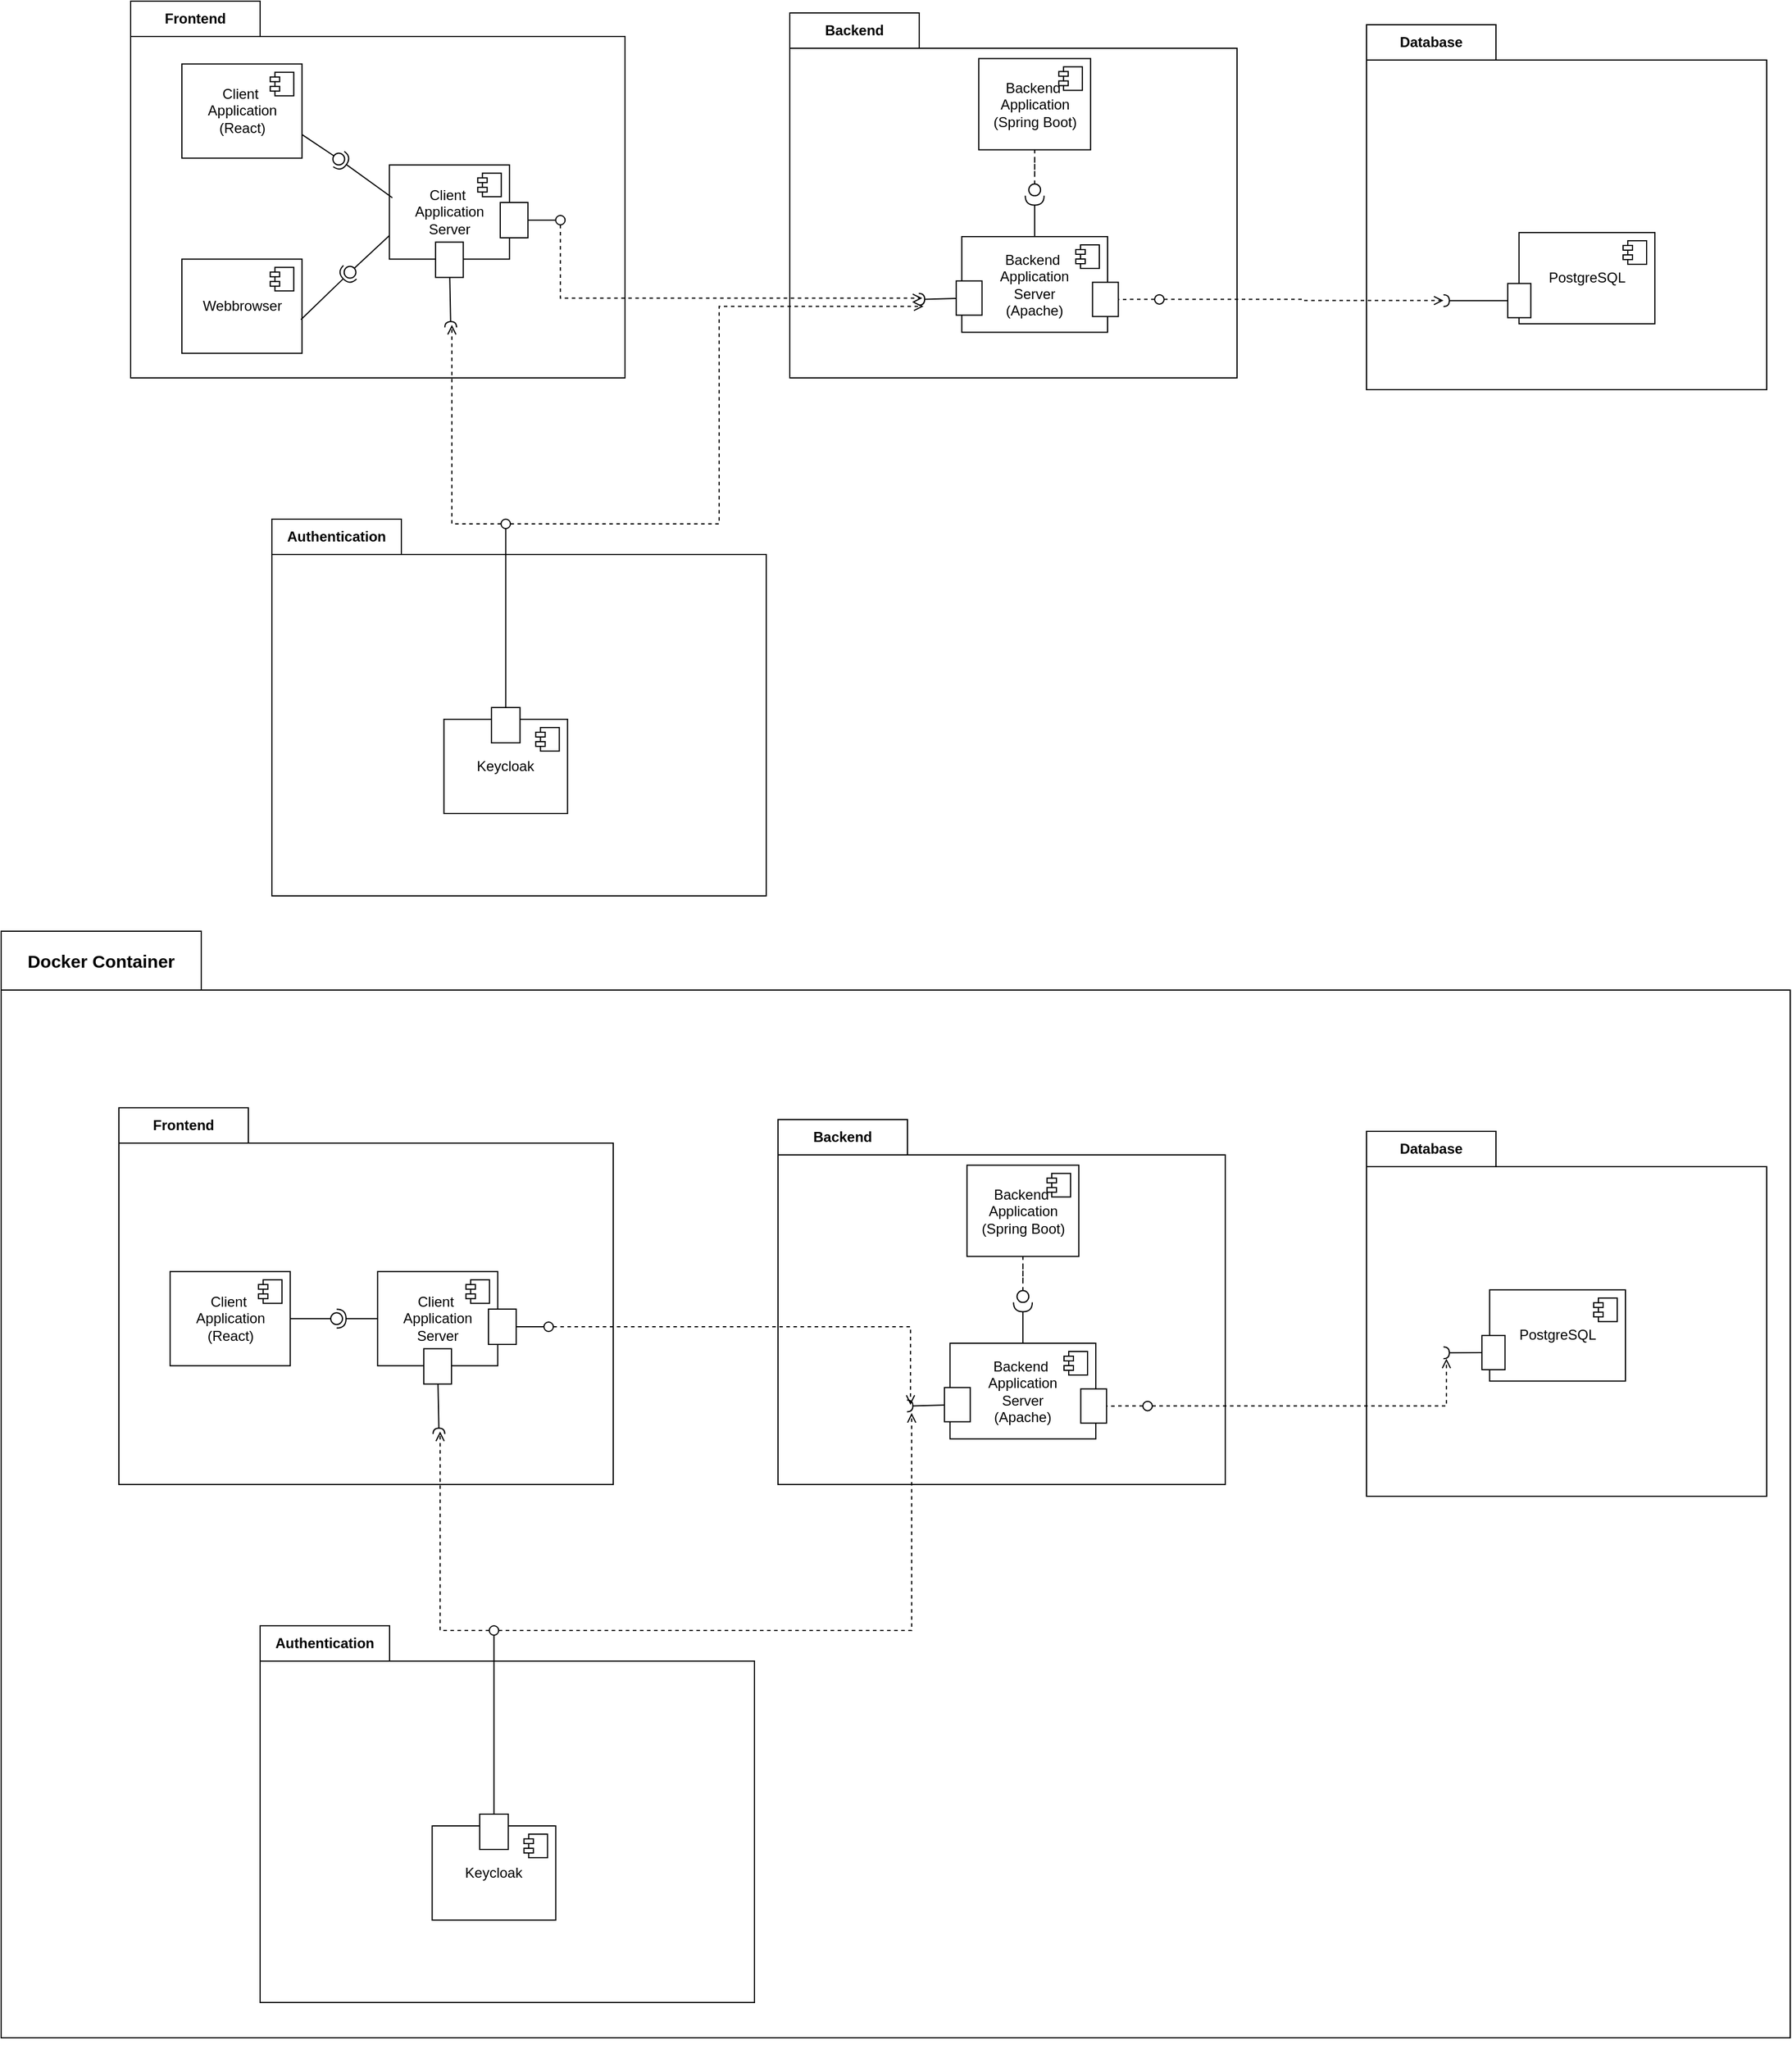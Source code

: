 <mxfile version="21.2.4" type="device">
  <diagram name="Page-1" id="b5b7bab2-c9e2-2cf4-8b2a-24fd1a2a6d21">
    <mxGraphModel dx="2074" dy="1124" grid="1" gridSize="10" guides="1" tooltips="1" connect="1" arrows="1" fold="1" page="1" pageScale="1" pageWidth="827" pageHeight="1169" background="none" math="0" shadow="0">
      <root>
        <mxCell id="0" />
        <mxCell id="1" parent="0" />
        <mxCell id="Rq55ylQ3-_JvWlVS27e1-84" value="&lt;font style=&quot;font-size: 15px;&quot;&gt;Docker Container&lt;/font&gt;" style="shape=folder;fontStyle=1;tabWidth=170;tabHeight=50;tabPosition=left;html=1;boundedLbl=1;labelInHeader=1;container=1;collapsible=0;recursiveResize=0;whiteSpace=wrap;" vertex="1" parent="1">
          <mxGeometry x="50" y="980" width="1520" height="940" as="geometry" />
        </mxCell>
        <mxCell id="Rq55ylQ3-_JvWlVS27e1-59" value="Backend" style="shape=folder;fontStyle=1;tabWidth=110;tabHeight=30;tabPosition=left;html=1;boundedLbl=1;labelInHeader=1;container=1;collapsible=0;whiteSpace=wrap;" vertex="1" parent="Rq55ylQ3-_JvWlVS27e1-84">
          <mxGeometry x="660" y="160" width="380" height="310" as="geometry" />
        </mxCell>
        <mxCell id="Rq55ylQ3-_JvWlVS27e1-60" value="" style="html=1;strokeColor=none;resizeWidth=1;resizeHeight=1;fillColor=none;part=1;connectable=0;allowArrows=0;deletable=0;whiteSpace=wrap;" vertex="1" parent="Rq55ylQ3-_JvWlVS27e1-59">
          <mxGeometry width="380" height="142.406" relative="1" as="geometry">
            <mxPoint y="30" as="offset" />
          </mxGeometry>
        </mxCell>
        <mxCell id="Rq55ylQ3-_JvWlVS27e1-153" value="" style="edgeStyle=orthogonalEdgeStyle;rounded=0;orthogonalLoop=1;jettySize=auto;html=1;fontFamily=Helvetica;fontSize=12;fontColor=default;dashed=1;endArrow=none;endFill=0;" edge="1" parent="Rq55ylQ3-_JvWlVS27e1-59" source="Rq55ylQ3-_JvWlVS27e1-55" target="Rq55ylQ3-_JvWlVS27e1-142">
          <mxGeometry relative="1" as="geometry" />
        </mxCell>
        <mxCell id="Rq55ylQ3-_JvWlVS27e1-55" value="Backend&amp;nbsp;&lt;br style=&quot;border-color: var(--border-color);&quot;&gt;Application&lt;br style=&quot;border-color: var(--border-color);&quot;&gt;(Spring Boot)" style="html=1;dropTarget=0;whiteSpace=wrap;" vertex="1" parent="Rq55ylQ3-_JvWlVS27e1-59">
          <mxGeometry x="160.584" y="38.75" width="95" height="77.5" as="geometry" />
        </mxCell>
        <mxCell id="Rq55ylQ3-_JvWlVS27e1-56" value="" style="shape=module;jettyWidth=8;jettyHeight=4;" vertex="1" parent="Rq55ylQ3-_JvWlVS27e1-55">
          <mxGeometry x="1" width="20" height="20" relative="1" as="geometry">
            <mxPoint x="-27" y="7" as="offset" />
          </mxGeometry>
        </mxCell>
        <mxCell id="Rq55ylQ3-_JvWlVS27e1-61" value="Backend&amp;nbsp;&lt;br style=&quot;border-color: var(--border-color);&quot;&gt;Application&lt;br&gt;Server&lt;br style=&quot;border-color: var(--border-color);&quot;&gt;(Apache)" style="html=1;dropTarget=0;whiteSpace=wrap;" vertex="1" parent="Rq55ylQ3-_JvWlVS27e1-59">
          <mxGeometry x="146.16" y="190" width="123.84" height="81.25" as="geometry" />
        </mxCell>
        <mxCell id="Rq55ylQ3-_JvWlVS27e1-62" value="" style="shape=module;jettyWidth=8;jettyHeight=4;" vertex="1" parent="Rq55ylQ3-_JvWlVS27e1-61">
          <mxGeometry x="1" width="20" height="20" relative="1" as="geometry">
            <mxPoint x="-27" y="7" as="offset" />
          </mxGeometry>
        </mxCell>
        <mxCell id="Rq55ylQ3-_JvWlVS27e1-113" value="" style="html=1;rounded=0;strokeColor=default;fontFamily=Helvetica;fontSize=12;fontColor=default;fillColor=default;" vertex="1" parent="Rq55ylQ3-_JvWlVS27e1-59">
          <mxGeometry x="141.399" y="227.656" width="21.923" height="29.062" as="geometry" />
        </mxCell>
        <mxCell id="Rq55ylQ3-_JvWlVS27e1-115" value="" style="shape=requiredInterface;html=1;fontSize=11;align=center;fillColor=none;points=[];aspect=fixed;resizable=0;verticalAlign=bottom;labelPosition=center;verticalLabelPosition=top;flipH=1;strokeColor=default;fontFamily=Helvetica;fontColor=default;direction=west;" vertex="1" parent="Rq55ylQ3-_JvWlVS27e1-59">
          <mxGeometry x="109.615" y="238.312" width="5" height="10" as="geometry" />
        </mxCell>
        <mxCell id="Rq55ylQ3-_JvWlVS27e1-114" value="" style="endArrow=none;html=1;rounded=0;align=center;verticalAlign=top;endFill=0;labelBackgroundColor=none;endSize=2;fontFamily=Helvetica;fontSize=12;fontColor=default;" edge="1" source="Rq55ylQ3-_JvWlVS27e1-113" target="Rq55ylQ3-_JvWlVS27e1-115" parent="Rq55ylQ3-_JvWlVS27e1-59">
          <mxGeometry relative="1" as="geometry" />
        </mxCell>
        <mxCell id="Rq55ylQ3-_JvWlVS27e1-128" value="" style="html=1;rounded=0;strokeColor=default;fontFamily=Helvetica;fontSize=12;fontColor=default;fillColor=default;" vertex="1" parent="Rq55ylQ3-_JvWlVS27e1-59">
          <mxGeometry x="257.232" y="228.786" width="21.923" height="29.062" as="geometry" />
        </mxCell>
        <mxCell id="Rq55ylQ3-_JvWlVS27e1-142" value="" style="ellipse;whiteSpace=wrap;html=1;align=center;aspect=fixed;resizable=0;points=[];outlineConnect=0;sketch=0;strokeColor=default;fontFamily=Helvetica;fontSize=12;fontColor=default;fillColor=default;" vertex="1" parent="Rq55ylQ3-_JvWlVS27e1-59">
          <mxGeometry x="203.081" y="145.312" width="10" height="10" as="geometry" />
        </mxCell>
        <mxCell id="Rq55ylQ3-_JvWlVS27e1-141" value="" style="rounded=0;orthogonalLoop=1;jettySize=auto;html=1;endArrow=halfCircle;endFill=0;endSize=6;strokeWidth=1;sketch=0;fontFamily=Helvetica;fontSize=12;fontColor=default;exitX=0.5;exitY=0;exitDx=0;exitDy=0;" edge="1" target="Rq55ylQ3-_JvWlVS27e1-142" parent="Rq55ylQ3-_JvWlVS27e1-59" source="Rq55ylQ3-_JvWlVS27e1-61">
          <mxGeometry relative="1" as="geometry">
            <mxPoint x="326.977" y="285.781" as="sourcePoint" />
          </mxGeometry>
        </mxCell>
        <mxCell id="Rq55ylQ3-_JvWlVS27e1-78" value="Database" style="shape=folder;fontStyle=1;tabWidth=110;tabHeight=30;tabPosition=left;html=1;boundedLbl=1;labelInHeader=1;container=1;collapsible=0;whiteSpace=wrap;" vertex="1" parent="Rq55ylQ3-_JvWlVS27e1-84">
          <mxGeometry x="1160" y="170" width="340" height="310" as="geometry" />
        </mxCell>
        <mxCell id="Rq55ylQ3-_JvWlVS27e1-79" value="" style="html=1;strokeColor=none;resizeWidth=1;resizeHeight=1;fillColor=none;part=1;connectable=0;allowArrows=0;deletable=0;whiteSpace=wrap;" vertex="1" parent="Rq55ylQ3-_JvWlVS27e1-78">
          <mxGeometry width="340" height="142.406" relative="1" as="geometry">
            <mxPoint y="30" as="offset" />
          </mxGeometry>
        </mxCell>
        <mxCell id="Rq55ylQ3-_JvWlVS27e1-80" value="PostgreSQL" style="html=1;dropTarget=0;whiteSpace=wrap;" vertex="1" parent="Rq55ylQ3-_JvWlVS27e1-78">
          <mxGeometry x="104.62" y="134.66" width="115.38" height="77.5" as="geometry" />
        </mxCell>
        <mxCell id="Rq55ylQ3-_JvWlVS27e1-81" value="" style="shape=module;jettyWidth=8;jettyHeight=4;" vertex="1" parent="Rq55ylQ3-_JvWlVS27e1-80">
          <mxGeometry x="1" width="20" height="20" relative="1" as="geometry">
            <mxPoint x="-27" y="7" as="offset" />
          </mxGeometry>
        </mxCell>
        <mxCell id="Rq55ylQ3-_JvWlVS27e1-136" value="" style="html=1;rounded=0;strokeColor=default;fontFamily=Helvetica;fontSize=12;fontColor=default;fillColor=default;" vertex="1" parent="Rq55ylQ3-_JvWlVS27e1-78">
          <mxGeometry x="98.077" y="173.406" width="19.615" height="29.062" as="geometry" />
        </mxCell>
        <mxCell id="Rq55ylQ3-_JvWlVS27e1-137" value="" style="endArrow=none;html=1;rounded=0;align=center;verticalAlign=top;endFill=0;labelBackgroundColor=none;endSize=2;fontFamily=Helvetica;fontSize=12;fontColor=default;" edge="1" source="Rq55ylQ3-_JvWlVS27e1-136" target="Rq55ylQ3-_JvWlVS27e1-138" parent="Rq55ylQ3-_JvWlVS27e1-78">
          <mxGeometry relative="1" as="geometry" />
        </mxCell>
        <mxCell id="Rq55ylQ3-_JvWlVS27e1-138" value="" style="shape=requiredInterface;html=1;fontSize=11;align=center;fillColor=none;points=[];aspect=fixed;resizable=0;verticalAlign=bottom;labelPosition=center;verticalLabelPosition=top;flipH=1;strokeColor=default;fontFamily=Helvetica;fontColor=default;direction=west;" vertex="1" parent="Rq55ylQ3-_JvWlVS27e1-78">
          <mxGeometry x="65.385" y="183.094" width="5" height="10" as="geometry" />
        </mxCell>
        <mxCell id="Rq55ylQ3-_JvWlVS27e1-139" style="edgeStyle=orthogonalEdgeStyle;rounded=0;orthogonalLoop=1;jettySize=auto;html=1;fontFamily=Helvetica;fontSize=12;fontColor=default;dashed=1;endArrow=open;endFill=0;" edge="1" parent="Rq55ylQ3-_JvWlVS27e1-84" source="Rq55ylQ3-_JvWlVS27e1-130" target="Rq55ylQ3-_JvWlVS27e1-138">
          <mxGeometry relative="1" as="geometry">
            <mxPoint x="970" y="402" as="sourcePoint" />
          </mxGeometry>
        </mxCell>
        <mxCell id="Rq55ylQ3-_JvWlVS27e1-63" value="Frontend" style="shape=folder;fontStyle=1;tabWidth=110;tabHeight=30;tabPosition=left;html=1;boundedLbl=1;labelInHeader=1;container=1;collapsible=0;whiteSpace=wrap;" vertex="1" parent="Rq55ylQ3-_JvWlVS27e1-84">
          <mxGeometry x="100" y="150" width="420" height="320" as="geometry" />
        </mxCell>
        <mxCell id="Rq55ylQ3-_JvWlVS27e1-64" value="" style="html=1;strokeColor=none;resizeWidth=1;resizeHeight=1;fillColor=none;part=1;connectable=0;allowArrows=0;deletable=0;whiteSpace=wrap;" vertex="1" parent="Rq55ylQ3-_JvWlVS27e1-63">
          <mxGeometry width="408.224" height="147" relative="1" as="geometry">
            <mxPoint y="30" as="offset" />
          </mxGeometry>
        </mxCell>
        <mxCell id="Rq55ylQ3-_JvWlVS27e1-65" value="Client&amp;nbsp;&lt;br style=&quot;border-color: var(--border-color);&quot;&gt;Application&lt;br style=&quot;border-color: var(--border-color);&quot;&gt;(React)" style="html=1;dropTarget=0;whiteSpace=wrap;" vertex="1" parent="Rq55ylQ3-_JvWlVS27e1-63">
          <mxGeometry x="43.547" y="139.129" width="102.056" height="80" as="geometry" />
        </mxCell>
        <mxCell id="Rq55ylQ3-_JvWlVS27e1-66" value="" style="shape=module;jettyWidth=8;jettyHeight=4;" vertex="1" parent="Rq55ylQ3-_JvWlVS27e1-65">
          <mxGeometry x="1" width="20" height="20" relative="1" as="geometry">
            <mxPoint x="-27" y="7" as="offset" />
          </mxGeometry>
        </mxCell>
        <mxCell id="Rq55ylQ3-_JvWlVS27e1-67" value="Client&amp;nbsp;&lt;br style=&quot;border-color: var(--border-color);&quot;&gt;Application&lt;br style=&quot;border-color: var(--border-color);&quot;&gt;Server" style="html=1;dropTarget=0;whiteSpace=wrap;" vertex="1" parent="Rq55ylQ3-_JvWlVS27e1-63">
          <mxGeometry x="219.813" y="139.13" width="102.056" height="80" as="geometry" />
        </mxCell>
        <mxCell id="Rq55ylQ3-_JvWlVS27e1-68" value="" style="shape=module;jettyWidth=8;jettyHeight=4;" vertex="1" parent="Rq55ylQ3-_JvWlVS27e1-67">
          <mxGeometry x="1" width="20" height="20" relative="1" as="geometry">
            <mxPoint x="-27" y="7" as="offset" />
          </mxGeometry>
        </mxCell>
        <mxCell id="Rq55ylQ3-_JvWlVS27e1-107" value="" style="html=1;rounded=0;strokeColor=default;fontFamily=Helvetica;fontSize=12;fontColor=default;fillColor=default;" vertex="1" parent="Rq55ylQ3-_JvWlVS27e1-63">
          <mxGeometry x="314.019" y="171" width="23.551" height="30" as="geometry" />
        </mxCell>
        <mxCell id="Rq55ylQ3-_JvWlVS27e1-108" value="" style="endArrow=none;html=1;rounded=0;align=center;verticalAlign=top;endFill=0;labelBackgroundColor=none;endSize=2;fontFamily=Helvetica;fontSize=12;fontColor=default;" edge="1" source="Rq55ylQ3-_JvWlVS27e1-107" target="Rq55ylQ3-_JvWlVS27e1-109" parent="Rq55ylQ3-_JvWlVS27e1-63">
          <mxGeometry relative="1" as="geometry" />
        </mxCell>
        <mxCell id="Rq55ylQ3-_JvWlVS27e1-109" value="" style="ellipse;html=1;fontSize=11;align=center;fillColor=none;points=[];aspect=fixed;resizable=0;verticalAlign=bottom;labelPosition=center;verticalLabelPosition=top;flipH=1;strokeColor=default;fontFamily=Helvetica;fontColor=default;" vertex="1" parent="Rq55ylQ3-_JvWlVS27e1-63">
          <mxGeometry x="361.121" y="182" width="8" height="8" as="geometry" />
        </mxCell>
        <mxCell id="Rq55ylQ3-_JvWlVS27e1-122" value="" style="html=1;rounded=0;strokeColor=default;fontFamily=Helvetica;fontSize=12;fontColor=default;fillColor=default;" vertex="1" parent="Rq55ylQ3-_JvWlVS27e1-63">
          <mxGeometry x="259.065" y="204.67" width="23.551" height="30" as="geometry" />
        </mxCell>
        <mxCell id="Rq55ylQ3-_JvWlVS27e1-123" value="" style="endArrow=none;html=1;rounded=0;align=center;verticalAlign=top;endFill=0;labelBackgroundColor=none;endSize=2;fontFamily=Helvetica;fontSize=12;fontColor=default;" edge="1" source="Rq55ylQ3-_JvWlVS27e1-122" target="Rq55ylQ3-_JvWlVS27e1-124" parent="Rq55ylQ3-_JvWlVS27e1-63">
          <mxGeometry relative="1" as="geometry" />
        </mxCell>
        <mxCell id="Rq55ylQ3-_JvWlVS27e1-124" value="" style="shape=requiredInterface;html=1;fontSize=11;align=center;fillColor=none;points=[];aspect=fixed;resizable=0;verticalAlign=bottom;labelPosition=center;verticalLabelPosition=top;flipH=1;strokeColor=default;fontFamily=Helvetica;fontColor=default;direction=north;" vertex="1" parent="Rq55ylQ3-_JvWlVS27e1-63">
          <mxGeometry x="266.916" y="272.17" width="10" height="5" as="geometry" />
        </mxCell>
        <mxCell id="Rq55ylQ3-_JvWlVS27e1-149" style="edgeStyle=orthogonalEdgeStyle;rounded=0;orthogonalLoop=1;jettySize=auto;html=1;entryX=0.592;entryY=0.6;entryDx=0;entryDy=0;entryPerimeter=0;fontFamily=Helvetica;fontSize=12;fontColor=default;dashed=1;endArrow=open;endFill=0;" edge="1" parent="Rq55ylQ3-_JvWlVS27e1-84" source="Rq55ylQ3-_JvWlVS27e1-109" target="Rq55ylQ3-_JvWlVS27e1-115">
          <mxGeometry relative="1" as="geometry" />
        </mxCell>
        <mxCell id="Rq55ylQ3-_JvWlVS27e1-86" value="Authentication" style="shape=folder;fontStyle=1;tabWidth=110;tabHeight=30;tabPosition=left;html=1;boundedLbl=1;labelInHeader=1;container=1;collapsible=0;whiteSpace=wrap;" vertex="1" parent="Rq55ylQ3-_JvWlVS27e1-84">
          <mxGeometry x="220" y="590" width="420" height="320" as="geometry" />
        </mxCell>
        <mxCell id="Rq55ylQ3-_JvWlVS27e1-87" value="" style="html=1;strokeColor=none;resizeWidth=1;resizeHeight=1;fillColor=none;part=1;connectable=0;allowArrows=0;deletable=0;whiteSpace=wrap;" vertex="1" parent="Rq55ylQ3-_JvWlVS27e1-86">
          <mxGeometry width="420" height="147" relative="1" as="geometry">
            <mxPoint y="30" as="offset" />
          </mxGeometry>
        </mxCell>
        <mxCell id="Rq55ylQ3-_JvWlVS27e1-88" value="Keycloak" style="html=1;dropTarget=0;whiteSpace=wrap;" vertex="1" parent="Rq55ylQ3-_JvWlVS27e1-86">
          <mxGeometry x="146.192" y="170" width="105" height="80" as="geometry" />
        </mxCell>
        <mxCell id="Rq55ylQ3-_JvWlVS27e1-89" value="" style="shape=module;jettyWidth=8;jettyHeight=4;" vertex="1" parent="Rq55ylQ3-_JvWlVS27e1-88">
          <mxGeometry x="1" width="20" height="20" relative="1" as="geometry">
            <mxPoint x="-27" y="7" as="offset" />
          </mxGeometry>
        </mxCell>
        <mxCell id="Rq55ylQ3-_JvWlVS27e1-117" value="" style="html=1;rounded=0;strokeColor=default;fontFamily=Helvetica;fontSize=12;fontColor=default;fillColor=default;" vertex="1" parent="Rq55ylQ3-_JvWlVS27e1-86">
          <mxGeometry x="186.577" y="160" width="24.231" height="30" as="geometry" />
        </mxCell>
        <mxCell id="Rq55ylQ3-_JvWlVS27e1-119" value="" style="ellipse;html=1;fontSize=11;align=center;fillColor=none;points=[];aspect=fixed;resizable=0;verticalAlign=bottom;labelPosition=center;verticalLabelPosition=top;flipH=1;strokeColor=default;fontFamily=Helvetica;fontColor=default;" vertex="1" parent="Rq55ylQ3-_JvWlVS27e1-84">
          <mxGeometry x="414.69" y="590" width="8" height="8" as="geometry" />
        </mxCell>
        <mxCell id="Rq55ylQ3-_JvWlVS27e1-118" value="" style="endArrow=none;html=1;rounded=0;align=center;verticalAlign=top;endFill=0;labelBackgroundColor=none;endSize=2;fontFamily=Helvetica;fontSize=12;fontColor=default;" edge="1" source="Rq55ylQ3-_JvWlVS27e1-117" target="Rq55ylQ3-_JvWlVS27e1-119" parent="Rq55ylQ3-_JvWlVS27e1-84">
          <mxGeometry relative="1" as="geometry" />
        </mxCell>
        <mxCell id="Rq55ylQ3-_JvWlVS27e1-126" style="edgeStyle=orthogonalEdgeStyle;rounded=0;orthogonalLoop=1;jettySize=auto;html=1;entryX=0.434;entryY=0.4;entryDx=0;entryDy=0;entryPerimeter=0;fontFamily=Helvetica;fontSize=12;fontColor=default;dashed=1;endArrow=open;endFill=0;startArrow=none;startFill=0;" edge="1" parent="Rq55ylQ3-_JvWlVS27e1-84" source="Rq55ylQ3-_JvWlVS27e1-119" target="Rq55ylQ3-_JvWlVS27e1-124">
          <mxGeometry relative="1" as="geometry" />
        </mxCell>
        <mxCell id="Rq55ylQ3-_JvWlVS27e1-131" style="edgeStyle=orthogonalEdgeStyle;rounded=0;orthogonalLoop=1;jettySize=auto;html=1;fontFamily=Helvetica;fontSize=12;fontColor=default;dashed=1;endArrow=open;endFill=0;entryX=0.792;entryY=-0.1;entryDx=0;entryDy=0;entryPerimeter=0;" edge="1" parent="Rq55ylQ3-_JvWlVS27e1-84" source="Rq55ylQ3-_JvWlVS27e1-119" target="Rq55ylQ3-_JvWlVS27e1-115">
          <mxGeometry relative="1" as="geometry">
            <mxPoint x="780" y="1070" as="targetPoint" />
          </mxGeometry>
        </mxCell>
        <mxCell id="Rq55ylQ3-_JvWlVS27e1-152" value="" style="edgeStyle=orthogonalEdgeStyle;rounded=0;orthogonalLoop=1;jettySize=auto;html=1;fontFamily=Helvetica;fontSize=12;fontColor=default;dashed=1;endArrow=none;endFill=0;" edge="1" parent="Rq55ylQ3-_JvWlVS27e1-84" source="Rq55ylQ3-_JvWlVS27e1-130" target="Rq55ylQ3-_JvWlVS27e1-128">
          <mxGeometry relative="1" as="geometry" />
        </mxCell>
        <mxCell id="Rq55ylQ3-_JvWlVS27e1-130" value="" style="ellipse;html=1;fontSize=11;align=center;fillColor=none;points=[];aspect=fixed;resizable=0;verticalAlign=bottom;labelPosition=center;verticalLabelPosition=top;flipH=1;strokeColor=default;fontFamily=Helvetica;fontColor=default;" vertex="1" parent="Rq55ylQ3-_JvWlVS27e1-84">
          <mxGeometry x="970.004" y="399.322" width="8" height="8" as="geometry" />
        </mxCell>
        <mxCell id="Rq55ylQ3-_JvWlVS27e1-91" style="edgeStyle=orthogonalEdgeStyle;rounded=0;orthogonalLoop=1;jettySize=auto;html=1;exitX=0.5;exitY=1;exitDx=0;exitDy=0;exitPerimeter=0;fontFamily=Helvetica;fontSize=12;fontColor=default;" edge="1" parent="1" source="Rq55ylQ3-_JvWlVS27e1-84" target="Rq55ylQ3-_JvWlVS27e1-84">
          <mxGeometry relative="1" as="geometry" />
        </mxCell>
        <mxCell id="Rq55ylQ3-_JvWlVS27e1-154" value="Backend" style="shape=folder;fontStyle=1;tabWidth=110;tabHeight=30;tabPosition=left;html=1;boundedLbl=1;labelInHeader=1;container=1;collapsible=0;whiteSpace=wrap;" vertex="1" parent="1">
          <mxGeometry x="720" y="200" width="380" height="310" as="geometry" />
        </mxCell>
        <mxCell id="Rq55ylQ3-_JvWlVS27e1-155" value="" style="html=1;strokeColor=none;resizeWidth=1;resizeHeight=1;fillColor=none;part=1;connectable=0;allowArrows=0;deletable=0;whiteSpace=wrap;" vertex="1" parent="Rq55ylQ3-_JvWlVS27e1-154">
          <mxGeometry width="380" height="142.406" relative="1" as="geometry">
            <mxPoint y="30" as="offset" />
          </mxGeometry>
        </mxCell>
        <mxCell id="Rq55ylQ3-_JvWlVS27e1-156" value="" style="edgeStyle=orthogonalEdgeStyle;rounded=0;orthogonalLoop=1;jettySize=auto;html=1;fontFamily=Helvetica;fontSize=12;fontColor=default;dashed=1;endArrow=none;endFill=0;" edge="1" parent="Rq55ylQ3-_JvWlVS27e1-154" source="Rq55ylQ3-_JvWlVS27e1-157" target="Rq55ylQ3-_JvWlVS27e1-165">
          <mxGeometry relative="1" as="geometry" />
        </mxCell>
        <mxCell id="Rq55ylQ3-_JvWlVS27e1-157" value="Backend&amp;nbsp;&lt;br style=&quot;border-color: var(--border-color);&quot;&gt;Application&lt;br style=&quot;border-color: var(--border-color);&quot;&gt;(Spring Boot)" style="html=1;dropTarget=0;whiteSpace=wrap;" vertex="1" parent="Rq55ylQ3-_JvWlVS27e1-154">
          <mxGeometry x="160.584" y="38.75" width="95" height="77.5" as="geometry" />
        </mxCell>
        <mxCell id="Rq55ylQ3-_JvWlVS27e1-158" value="" style="shape=module;jettyWidth=8;jettyHeight=4;" vertex="1" parent="Rq55ylQ3-_JvWlVS27e1-157">
          <mxGeometry x="1" width="20" height="20" relative="1" as="geometry">
            <mxPoint x="-27" y="7" as="offset" />
          </mxGeometry>
        </mxCell>
        <mxCell id="Rq55ylQ3-_JvWlVS27e1-159" value="Backend&amp;nbsp;&lt;br style=&quot;border-color: var(--border-color);&quot;&gt;Application&lt;br&gt;Server&lt;br style=&quot;border-color: var(--border-color);&quot;&gt;(Apache)" style="html=1;dropTarget=0;whiteSpace=wrap;" vertex="1" parent="Rq55ylQ3-_JvWlVS27e1-154">
          <mxGeometry x="146.16" y="190" width="123.84" height="81.25" as="geometry" />
        </mxCell>
        <mxCell id="Rq55ylQ3-_JvWlVS27e1-160" value="" style="shape=module;jettyWidth=8;jettyHeight=4;" vertex="1" parent="Rq55ylQ3-_JvWlVS27e1-159">
          <mxGeometry x="1" width="20" height="20" relative="1" as="geometry">
            <mxPoint x="-27" y="7" as="offset" />
          </mxGeometry>
        </mxCell>
        <mxCell id="Rq55ylQ3-_JvWlVS27e1-161" value="" style="html=1;rounded=0;strokeColor=default;fontFamily=Helvetica;fontSize=12;fontColor=default;fillColor=default;" vertex="1" parent="Rq55ylQ3-_JvWlVS27e1-154">
          <mxGeometry x="141.399" y="227.656" width="21.923" height="29.062" as="geometry" />
        </mxCell>
        <mxCell id="Rq55ylQ3-_JvWlVS27e1-162" value="" style="shape=requiredInterface;html=1;fontSize=11;align=center;fillColor=none;points=[];aspect=fixed;resizable=0;verticalAlign=bottom;labelPosition=center;verticalLabelPosition=top;flipH=1;strokeColor=default;fontFamily=Helvetica;fontColor=default;direction=west;" vertex="1" parent="Rq55ylQ3-_JvWlVS27e1-154">
          <mxGeometry x="109.615" y="238.312" width="5" height="10" as="geometry" />
        </mxCell>
        <mxCell id="Rq55ylQ3-_JvWlVS27e1-163" value="" style="endArrow=none;html=1;rounded=0;align=center;verticalAlign=top;endFill=0;labelBackgroundColor=none;endSize=2;fontFamily=Helvetica;fontSize=12;fontColor=default;" edge="1" parent="Rq55ylQ3-_JvWlVS27e1-154" source="Rq55ylQ3-_JvWlVS27e1-161" target="Rq55ylQ3-_JvWlVS27e1-162">
          <mxGeometry relative="1" as="geometry" />
        </mxCell>
        <mxCell id="Rq55ylQ3-_JvWlVS27e1-164" value="" style="html=1;rounded=0;strokeColor=default;fontFamily=Helvetica;fontSize=12;fontColor=default;fillColor=default;" vertex="1" parent="Rq55ylQ3-_JvWlVS27e1-154">
          <mxGeometry x="257.232" y="228.786" width="21.923" height="29.062" as="geometry" />
        </mxCell>
        <mxCell id="Rq55ylQ3-_JvWlVS27e1-165" value="" style="ellipse;whiteSpace=wrap;html=1;align=center;aspect=fixed;resizable=0;points=[];outlineConnect=0;sketch=0;strokeColor=default;fontFamily=Helvetica;fontSize=12;fontColor=default;fillColor=default;" vertex="1" parent="Rq55ylQ3-_JvWlVS27e1-154">
          <mxGeometry x="203.081" y="145.312" width="10" height="10" as="geometry" />
        </mxCell>
        <mxCell id="Rq55ylQ3-_JvWlVS27e1-166" value="" style="rounded=0;orthogonalLoop=1;jettySize=auto;html=1;endArrow=halfCircle;endFill=0;endSize=6;strokeWidth=1;sketch=0;fontFamily=Helvetica;fontSize=12;fontColor=default;exitX=0.5;exitY=0;exitDx=0;exitDy=0;" edge="1" parent="Rq55ylQ3-_JvWlVS27e1-154" source="Rq55ylQ3-_JvWlVS27e1-159" target="Rq55ylQ3-_JvWlVS27e1-165">
          <mxGeometry relative="1" as="geometry">
            <mxPoint x="326.977" y="285.781" as="sourcePoint" />
          </mxGeometry>
        </mxCell>
        <mxCell id="Rq55ylQ3-_JvWlVS27e1-167" value="Database" style="shape=folder;fontStyle=1;tabWidth=110;tabHeight=30;tabPosition=left;html=1;boundedLbl=1;labelInHeader=1;container=1;collapsible=0;whiteSpace=wrap;" vertex="1" parent="1">
          <mxGeometry x="1210" y="210" width="340" height="310" as="geometry" />
        </mxCell>
        <mxCell id="Rq55ylQ3-_JvWlVS27e1-168" value="" style="html=1;strokeColor=none;resizeWidth=1;resizeHeight=1;fillColor=none;part=1;connectable=0;allowArrows=0;deletable=0;whiteSpace=wrap;" vertex="1" parent="Rq55ylQ3-_JvWlVS27e1-167">
          <mxGeometry width="340" height="142.406" relative="1" as="geometry">
            <mxPoint y="30" as="offset" />
          </mxGeometry>
        </mxCell>
        <mxCell id="Rq55ylQ3-_JvWlVS27e1-169" value="PostgreSQL" style="html=1;dropTarget=0;whiteSpace=wrap;" vertex="1" parent="Rq55ylQ3-_JvWlVS27e1-167">
          <mxGeometry x="129.61" y="176.56" width="115.38" height="77.5" as="geometry" />
        </mxCell>
        <mxCell id="Rq55ylQ3-_JvWlVS27e1-170" value="" style="shape=module;jettyWidth=8;jettyHeight=4;" vertex="1" parent="Rq55ylQ3-_JvWlVS27e1-169">
          <mxGeometry x="1" width="20" height="20" relative="1" as="geometry">
            <mxPoint x="-27" y="7" as="offset" />
          </mxGeometry>
        </mxCell>
        <mxCell id="Rq55ylQ3-_JvWlVS27e1-171" value="" style="html=1;rounded=0;strokeColor=default;fontFamily=Helvetica;fontSize=12;fontColor=default;fillColor=default;" vertex="1" parent="Rq55ylQ3-_JvWlVS27e1-167">
          <mxGeometry x="119.997" y="219.796" width="19.615" height="29.062" as="geometry" />
        </mxCell>
        <mxCell id="Rq55ylQ3-_JvWlVS27e1-172" value="" style="endArrow=none;html=1;rounded=0;align=center;verticalAlign=top;endFill=0;labelBackgroundColor=none;endSize=2;fontFamily=Helvetica;fontSize=12;fontColor=default;" edge="1" parent="Rq55ylQ3-_JvWlVS27e1-167" source="Rq55ylQ3-_JvWlVS27e1-171" target="Rq55ylQ3-_JvWlVS27e1-173">
          <mxGeometry relative="1" as="geometry" />
        </mxCell>
        <mxCell id="Rq55ylQ3-_JvWlVS27e1-173" value="" style="shape=requiredInterface;html=1;fontSize=11;align=center;fillColor=none;points=[];aspect=fixed;resizable=0;verticalAlign=bottom;labelPosition=center;verticalLabelPosition=top;flipH=1;strokeColor=default;fontFamily=Helvetica;fontColor=default;direction=west;" vertex="1" parent="Rq55ylQ3-_JvWlVS27e1-167">
          <mxGeometry x="65.385" y="229.324" width="5" height="10" as="geometry" />
        </mxCell>
        <mxCell id="Rq55ylQ3-_JvWlVS27e1-174" style="edgeStyle=orthogonalEdgeStyle;rounded=0;orthogonalLoop=1;jettySize=auto;html=1;fontFamily=Helvetica;fontSize=12;fontColor=default;dashed=1;endArrow=open;endFill=0;" edge="1" parent="1" source="Rq55ylQ3-_JvWlVS27e1-206" target="Rq55ylQ3-_JvWlVS27e1-173">
          <mxGeometry relative="1" as="geometry">
            <mxPoint x="1030" y="442" as="sourcePoint" />
          </mxGeometry>
        </mxCell>
        <mxCell id="Rq55ylQ3-_JvWlVS27e1-175" value="Frontend" style="shape=folder;fontStyle=1;tabWidth=110;tabHeight=30;tabPosition=left;html=1;boundedLbl=1;labelInHeader=1;container=1;collapsible=0;whiteSpace=wrap;" vertex="1" parent="1">
          <mxGeometry x="160" y="190" width="420" height="320" as="geometry" />
        </mxCell>
        <mxCell id="Rq55ylQ3-_JvWlVS27e1-176" value="" style="html=1;strokeColor=none;resizeWidth=1;resizeHeight=1;fillColor=none;part=1;connectable=0;allowArrows=0;deletable=0;whiteSpace=wrap;" vertex="1" parent="Rq55ylQ3-_JvWlVS27e1-175">
          <mxGeometry width="408.224" height="147" relative="1" as="geometry">
            <mxPoint y="30" as="offset" />
          </mxGeometry>
        </mxCell>
        <mxCell id="Rq55ylQ3-_JvWlVS27e1-177" value="Client&amp;nbsp;&lt;br style=&quot;border-color: var(--border-color);&quot;&gt;Application&lt;br style=&quot;border-color: var(--border-color);&quot;&gt;(React)" style="html=1;dropTarget=0;whiteSpace=wrap;" vertex="1" parent="Rq55ylQ3-_JvWlVS27e1-175">
          <mxGeometry x="43.547" y="53.329" width="102.056" height="80" as="geometry" />
        </mxCell>
        <mxCell id="Rq55ylQ3-_JvWlVS27e1-178" value="" style="shape=module;jettyWidth=8;jettyHeight=4;" vertex="1" parent="Rq55ylQ3-_JvWlVS27e1-177">
          <mxGeometry x="1" width="20" height="20" relative="1" as="geometry">
            <mxPoint x="-27" y="7" as="offset" />
          </mxGeometry>
        </mxCell>
        <mxCell id="Rq55ylQ3-_JvWlVS27e1-179" value="Client&amp;nbsp;&lt;br style=&quot;border-color: var(--border-color);&quot;&gt;Application&lt;br style=&quot;border-color: var(--border-color);&quot;&gt;Server" style="html=1;dropTarget=0;whiteSpace=wrap;" vertex="1" parent="Rq55ylQ3-_JvWlVS27e1-175">
          <mxGeometry x="219.813" y="139.13" width="102.056" height="80" as="geometry" />
        </mxCell>
        <mxCell id="Rq55ylQ3-_JvWlVS27e1-180" value="" style="shape=module;jettyWidth=8;jettyHeight=4;" vertex="1" parent="Rq55ylQ3-_JvWlVS27e1-179">
          <mxGeometry x="1" width="20" height="20" relative="1" as="geometry">
            <mxPoint x="-27" y="7" as="offset" />
          </mxGeometry>
        </mxCell>
        <mxCell id="Rq55ylQ3-_JvWlVS27e1-181" value="Webbrowser" style="html=1;dropTarget=0;whiteSpace=wrap;" vertex="1" parent="Rq55ylQ3-_JvWlVS27e1-175">
          <mxGeometry x="43.545" y="219.132" width="102.056" height="80" as="geometry" />
        </mxCell>
        <mxCell id="Rq55ylQ3-_JvWlVS27e1-182" value="" style="shape=module;jettyWidth=8;jettyHeight=4;" vertex="1" parent="Rq55ylQ3-_JvWlVS27e1-181">
          <mxGeometry x="1" width="20" height="20" relative="1" as="geometry">
            <mxPoint x="-27" y="7" as="offset" />
          </mxGeometry>
        </mxCell>
        <mxCell id="Rq55ylQ3-_JvWlVS27e1-183" value="" style="html=1;rounded=0;strokeColor=default;fontFamily=Helvetica;fontSize=12;fontColor=default;fillColor=default;" vertex="1" parent="Rq55ylQ3-_JvWlVS27e1-175">
          <mxGeometry x="314.019" y="171" width="23.551" height="30" as="geometry" />
        </mxCell>
        <mxCell id="Rq55ylQ3-_JvWlVS27e1-184" value="" style="endArrow=none;html=1;rounded=0;align=center;verticalAlign=top;endFill=0;labelBackgroundColor=none;endSize=2;fontFamily=Helvetica;fontSize=12;fontColor=default;" edge="1" parent="Rq55ylQ3-_JvWlVS27e1-175" source="Rq55ylQ3-_JvWlVS27e1-183" target="Rq55ylQ3-_JvWlVS27e1-185">
          <mxGeometry relative="1" as="geometry" />
        </mxCell>
        <mxCell id="Rq55ylQ3-_JvWlVS27e1-185" value="" style="ellipse;html=1;fontSize=11;align=center;fillColor=none;points=[];aspect=fixed;resizable=0;verticalAlign=bottom;labelPosition=center;verticalLabelPosition=top;flipH=1;strokeColor=default;fontFamily=Helvetica;fontColor=default;" vertex="1" parent="Rq55ylQ3-_JvWlVS27e1-175">
          <mxGeometry x="361.121" y="182" width="8" height="8" as="geometry" />
        </mxCell>
        <mxCell id="Rq55ylQ3-_JvWlVS27e1-186" value="" style="html=1;rounded=0;strokeColor=default;fontFamily=Helvetica;fontSize=12;fontColor=default;fillColor=default;" vertex="1" parent="Rq55ylQ3-_JvWlVS27e1-175">
          <mxGeometry x="259.065" y="204.67" width="23.551" height="30" as="geometry" />
        </mxCell>
        <mxCell id="Rq55ylQ3-_JvWlVS27e1-187" value="" style="endArrow=none;html=1;rounded=0;align=center;verticalAlign=top;endFill=0;labelBackgroundColor=none;endSize=2;fontFamily=Helvetica;fontSize=12;fontColor=default;" edge="1" parent="Rq55ylQ3-_JvWlVS27e1-175" source="Rq55ylQ3-_JvWlVS27e1-186" target="Rq55ylQ3-_JvWlVS27e1-188">
          <mxGeometry relative="1" as="geometry" />
        </mxCell>
        <mxCell id="Rq55ylQ3-_JvWlVS27e1-188" value="" style="shape=requiredInterface;html=1;fontSize=11;align=center;fillColor=none;points=[];aspect=fixed;resizable=0;verticalAlign=bottom;labelPosition=center;verticalLabelPosition=top;flipH=1;strokeColor=default;fontFamily=Helvetica;fontColor=default;direction=north;" vertex="1" parent="Rq55ylQ3-_JvWlVS27e1-175">
          <mxGeometry x="266.916" y="272.17" width="10" height="5" as="geometry" />
        </mxCell>
        <mxCell id="Rq55ylQ3-_JvWlVS27e1-189" value="" style="ellipse;whiteSpace=wrap;html=1;align=center;aspect=fixed;resizable=0;points=[];outlineConnect=0;sketch=0;strokeColor=default;fontFamily=Helvetica;fontSize=12;fontColor=default;fillColor=default;" vertex="1" parent="Rq55ylQ3-_JvWlVS27e1-175">
          <mxGeometry x="171.818" y="129.13" width="10" height="10" as="geometry" />
        </mxCell>
        <mxCell id="Rq55ylQ3-_JvWlVS27e1-190" value="" style="rounded=0;orthogonalLoop=1;jettySize=auto;html=1;endArrow=none;endFill=0;sketch=0;sourcePerimeterSpacing=0;targetPerimeterSpacing=0;fontFamily=Helvetica;fontSize=12;fontColor=default;exitX=1;exitY=0.75;exitDx=0;exitDy=0;" edge="1" parent="Rq55ylQ3-_JvWlVS27e1-175" source="Rq55ylQ3-_JvWlVS27e1-177" target="Rq55ylQ3-_JvWlVS27e1-189">
          <mxGeometry relative="1" as="geometry">
            <mxPoint x="859.091" y="405" as="sourcePoint" />
          </mxGeometry>
        </mxCell>
        <mxCell id="Rq55ylQ3-_JvWlVS27e1-191" value="" style="rounded=0;orthogonalLoop=1;jettySize=auto;html=1;endArrow=halfCircle;endFill=0;entryX=0.5;entryY=0.5;endSize=6;strokeWidth=1;sketch=0;fontFamily=Helvetica;fontSize=12;fontColor=default;exitX=0.025;exitY=0.348;exitDx=0;exitDy=0;exitPerimeter=0;" edge="1" parent="Rq55ylQ3-_JvWlVS27e1-175" source="Rq55ylQ3-_JvWlVS27e1-179" target="Rq55ylQ3-_JvWlVS27e1-189">
          <mxGeometry relative="1" as="geometry">
            <mxPoint x="897.273" y="405" as="sourcePoint" />
          </mxGeometry>
        </mxCell>
        <mxCell id="Rq55ylQ3-_JvWlVS27e1-192" value="" style="ellipse;whiteSpace=wrap;html=1;align=center;aspect=fixed;resizable=0;points=[];outlineConnect=0;sketch=0;strokeColor=default;fontFamily=Helvetica;fontSize=12;fontColor=default;fillColor=default;" vertex="1" parent="Rq55ylQ3-_JvWlVS27e1-175">
          <mxGeometry x="181.364" y="225.261" width="10" height="10" as="geometry" />
        </mxCell>
        <mxCell id="Rq55ylQ3-_JvWlVS27e1-193" value="" style="rounded=0;orthogonalLoop=1;jettySize=auto;html=1;endArrow=halfCircle;endFill=0;entryX=0.5;entryY=0.5;endSize=6;strokeWidth=1;sketch=0;fontFamily=Helvetica;fontSize=12;fontColor=default;exitX=0.991;exitY=0.642;exitDx=0;exitDy=0;exitPerimeter=0;" edge="1" parent="Rq55ylQ3-_JvWlVS27e1-175" source="Rq55ylQ3-_JvWlVS27e1-181" target="Rq55ylQ3-_JvWlVS27e1-192">
          <mxGeometry relative="1" as="geometry">
            <mxPoint x="916.364" y="343.529" as="sourcePoint" />
          </mxGeometry>
        </mxCell>
        <mxCell id="Rq55ylQ3-_JvWlVS27e1-194" value="" style="rounded=0;orthogonalLoop=1;jettySize=auto;html=1;endArrow=none;endFill=0;sketch=0;sourcePerimeterSpacing=0;targetPerimeterSpacing=0;fontFamily=Helvetica;fontSize=12;fontColor=default;exitX=0;exitY=0.75;exitDx=0;exitDy=0;" edge="1" parent="Rq55ylQ3-_JvWlVS27e1-175" source="Rq55ylQ3-_JvWlVS27e1-179" target="Rq55ylQ3-_JvWlVS27e1-192">
          <mxGeometry relative="1" as="geometry">
            <mxPoint x="878.182" y="343.529" as="sourcePoint" />
          </mxGeometry>
        </mxCell>
        <mxCell id="Rq55ylQ3-_JvWlVS27e1-195" style="edgeStyle=orthogonalEdgeStyle;rounded=0;orthogonalLoop=1;jettySize=auto;html=1;entryX=0.592;entryY=0.6;entryDx=0;entryDy=0;entryPerimeter=0;fontFamily=Helvetica;fontSize=12;fontColor=default;dashed=1;endArrow=open;endFill=0;" edge="1" parent="1" source="Rq55ylQ3-_JvWlVS27e1-185" target="Rq55ylQ3-_JvWlVS27e1-162">
          <mxGeometry relative="1" as="geometry">
            <Array as="points">
              <mxPoint x="525" y="442" />
            </Array>
          </mxGeometry>
        </mxCell>
        <mxCell id="Rq55ylQ3-_JvWlVS27e1-196" value="Authentication" style="shape=folder;fontStyle=1;tabWidth=110;tabHeight=30;tabPosition=left;html=1;boundedLbl=1;labelInHeader=1;container=1;collapsible=0;whiteSpace=wrap;" vertex="1" parent="1">
          <mxGeometry x="280" y="630" width="420" height="320" as="geometry" />
        </mxCell>
        <mxCell id="Rq55ylQ3-_JvWlVS27e1-197" value="" style="html=1;strokeColor=none;resizeWidth=1;resizeHeight=1;fillColor=none;part=1;connectable=0;allowArrows=0;deletable=0;whiteSpace=wrap;" vertex="1" parent="Rq55ylQ3-_JvWlVS27e1-196">
          <mxGeometry width="420" height="147" relative="1" as="geometry">
            <mxPoint y="30" as="offset" />
          </mxGeometry>
        </mxCell>
        <mxCell id="Rq55ylQ3-_JvWlVS27e1-198" value="Keycloak" style="html=1;dropTarget=0;whiteSpace=wrap;" vertex="1" parent="Rq55ylQ3-_JvWlVS27e1-196">
          <mxGeometry x="146.192" y="170" width="105" height="80" as="geometry" />
        </mxCell>
        <mxCell id="Rq55ylQ3-_JvWlVS27e1-199" value="" style="shape=module;jettyWidth=8;jettyHeight=4;" vertex="1" parent="Rq55ylQ3-_JvWlVS27e1-198">
          <mxGeometry x="1" width="20" height="20" relative="1" as="geometry">
            <mxPoint x="-27" y="7" as="offset" />
          </mxGeometry>
        </mxCell>
        <mxCell id="Rq55ylQ3-_JvWlVS27e1-200" value="" style="html=1;rounded=0;strokeColor=default;fontFamily=Helvetica;fontSize=12;fontColor=default;fillColor=default;" vertex="1" parent="Rq55ylQ3-_JvWlVS27e1-196">
          <mxGeometry x="186.577" y="160" width="24.231" height="30" as="geometry" />
        </mxCell>
        <mxCell id="Rq55ylQ3-_JvWlVS27e1-201" value="" style="ellipse;html=1;fontSize=11;align=center;fillColor=none;points=[];aspect=fixed;resizable=0;verticalAlign=bottom;labelPosition=center;verticalLabelPosition=top;flipH=1;strokeColor=default;fontFamily=Helvetica;fontColor=default;" vertex="1" parent="1">
          <mxGeometry x="474.69" y="630" width="8" height="8" as="geometry" />
        </mxCell>
        <mxCell id="Rq55ylQ3-_JvWlVS27e1-202" value="" style="endArrow=none;html=1;rounded=0;align=center;verticalAlign=top;endFill=0;labelBackgroundColor=none;endSize=2;fontFamily=Helvetica;fontSize=12;fontColor=default;" edge="1" parent="1" source="Rq55ylQ3-_JvWlVS27e1-200" target="Rq55ylQ3-_JvWlVS27e1-201">
          <mxGeometry relative="1" as="geometry" />
        </mxCell>
        <mxCell id="Rq55ylQ3-_JvWlVS27e1-203" style="edgeStyle=orthogonalEdgeStyle;rounded=0;orthogonalLoop=1;jettySize=auto;html=1;entryX=0.434;entryY=0.4;entryDx=0;entryDy=0;entryPerimeter=0;fontFamily=Helvetica;fontSize=12;fontColor=default;dashed=1;endArrow=open;endFill=0;startArrow=none;startFill=0;" edge="1" parent="1" source="Rq55ylQ3-_JvWlVS27e1-201" target="Rq55ylQ3-_JvWlVS27e1-188">
          <mxGeometry relative="1" as="geometry" />
        </mxCell>
        <mxCell id="Rq55ylQ3-_JvWlVS27e1-204" style="edgeStyle=orthogonalEdgeStyle;rounded=0;orthogonalLoop=1;jettySize=auto;html=1;fontFamily=Helvetica;fontSize=12;fontColor=default;dashed=1;endArrow=open;endFill=0;entryX=0.792;entryY=-0.1;entryDx=0;entryDy=0;entryPerimeter=0;" edge="1" parent="1" source="Rq55ylQ3-_JvWlVS27e1-201" target="Rq55ylQ3-_JvWlVS27e1-162">
          <mxGeometry relative="1" as="geometry">
            <mxPoint x="840" y="1110" as="targetPoint" />
            <Array as="points">
              <mxPoint x="660" y="634" />
              <mxPoint x="660" y="449" />
            </Array>
          </mxGeometry>
        </mxCell>
        <mxCell id="Rq55ylQ3-_JvWlVS27e1-205" value="" style="edgeStyle=orthogonalEdgeStyle;rounded=0;orthogonalLoop=1;jettySize=auto;html=1;fontFamily=Helvetica;fontSize=12;fontColor=default;dashed=1;endArrow=none;endFill=0;" edge="1" parent="1" source="Rq55ylQ3-_JvWlVS27e1-206" target="Rq55ylQ3-_JvWlVS27e1-164">
          <mxGeometry relative="1" as="geometry" />
        </mxCell>
        <mxCell id="Rq55ylQ3-_JvWlVS27e1-206" value="" style="ellipse;html=1;fontSize=11;align=center;fillColor=none;points=[];aspect=fixed;resizable=0;verticalAlign=bottom;labelPosition=center;verticalLabelPosition=top;flipH=1;strokeColor=default;fontFamily=Helvetica;fontColor=default;" vertex="1" parent="1">
          <mxGeometry x="1030.004" y="439.322" width="8" height="8" as="geometry" />
        </mxCell>
        <mxCell id="Rq55ylQ3-_JvWlVS27e1-207" style="edgeStyle=orthogonalEdgeStyle;rounded=0;orthogonalLoop=1;jettySize=auto;html=1;exitX=0.5;exitY=1;exitDx=0;exitDy=0;exitPerimeter=0;fontFamily=Helvetica;fontSize=12;fontColor=default;" edge="1" parent="1">
          <mxGeometry relative="1" as="geometry">
            <mxPoint x="820" y="980" as="sourcePoint" />
            <mxPoint x="820" y="980" as="targetPoint" />
          </mxGeometry>
        </mxCell>
        <mxCell id="Rq55ylQ3-_JvWlVS27e1-210" value="" style="rounded=0;orthogonalLoop=1;jettySize=auto;html=1;endArrow=none;endFill=0;sketch=0;sourcePerimeterSpacing=0;targetPerimeterSpacing=0;fontFamily=Helvetica;fontSize=12;fontColor=default;exitX=1;exitY=0.5;exitDx=0;exitDy=0;" edge="1" target="Rq55ylQ3-_JvWlVS27e1-212" parent="1" source="Rq55ylQ3-_JvWlVS27e1-65">
          <mxGeometry relative="1" as="geometry">
            <mxPoint x="940" y="1085" as="sourcePoint" />
          </mxGeometry>
        </mxCell>
        <mxCell id="Rq55ylQ3-_JvWlVS27e1-211" value="" style="rounded=0;orthogonalLoop=1;jettySize=auto;html=1;endArrow=halfCircle;endFill=0;entryX=0.5;entryY=0.5;endSize=6;strokeWidth=1;sketch=0;fontFamily=Helvetica;fontSize=12;fontColor=default;exitX=0;exitY=0.5;exitDx=0;exitDy=0;" edge="1" target="Rq55ylQ3-_JvWlVS27e1-212" parent="1" source="Rq55ylQ3-_JvWlVS27e1-67">
          <mxGeometry relative="1" as="geometry">
            <mxPoint x="980" y="1085" as="sourcePoint" />
          </mxGeometry>
        </mxCell>
        <mxCell id="Rq55ylQ3-_JvWlVS27e1-212" value="" style="ellipse;whiteSpace=wrap;html=1;align=center;aspect=fixed;resizable=0;points=[];outlineConnect=0;sketch=0;strokeColor=default;fontFamily=Helvetica;fontSize=12;fontColor=default;fillColor=default;" vertex="1" parent="1">
          <mxGeometry x="330" y="1304.13" width="10" height="10" as="geometry" />
        </mxCell>
      </root>
    </mxGraphModel>
  </diagram>
</mxfile>
